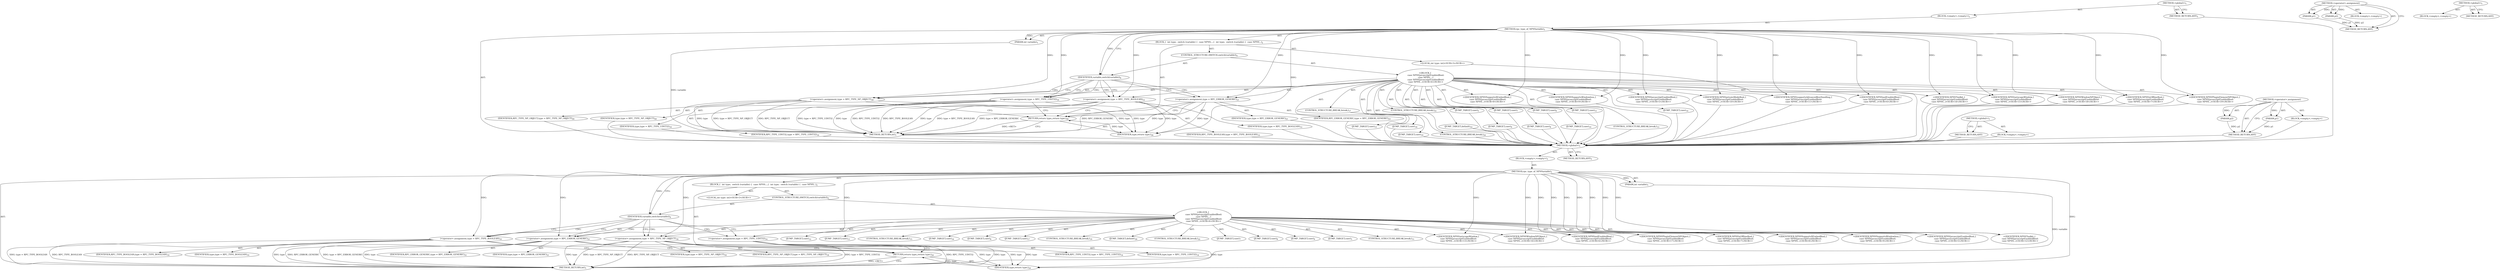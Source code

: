 digraph "&lt;global&gt;" {
vulnerable_6 [label=<(METHOD,&lt;global&gt;)<SUB>1</SUB>>];
vulnerable_7 [label=<(BLOCK,&lt;empty&gt;,&lt;empty&gt;)<SUB>1</SUB>>];
vulnerable_8 [label=<(METHOD,rpc_type_of_NPNVariable)<SUB>1</SUB>>];
vulnerable_9 [label=<(PARAM,int variable)<SUB>1</SUB>>];
vulnerable_10 [label=<(BLOCK,{
  int type;
  switch (variable) {
  case NPNV...,{
  int type;
  switch (variable) {
  case NPNV...)<SUB>2</SUB>>];
vulnerable_11 [label="<(LOCAL,int type: int)<SUB>3</SUB>>"];
vulnerable_12 [label=<(CONTROL_STRUCTURE,SWITCH,switch(variable))<SUB>4</SUB>>];
vulnerable_13 [label=<(IDENTIFIER,variable,switch(variable))<SUB>4</SUB>>];
vulnerable_14 [label="<(BLOCK,{
  case NPNVjavascriptEnabledBool:
  case NPNV...,{
  case NPNVjavascriptEnabledBool:
  case NPNV...)<SUB>4</SUB>>"];
vulnerable_15 [label=<(JUMP_TARGET,case)<SUB>5</SUB>>];
vulnerable_16 [label="<(IDENTIFIER,NPNVjavascriptEnabledBool,{
  case NPNVjavascriptEnabledBool:
  case NPNV...)<SUB>5</SUB>>"];
vulnerable_17 [label=<(JUMP_TARGET,case)<SUB>6</SUB>>];
vulnerable_18 [label="<(IDENTIFIER,NPNVasdEnabledBool,{
  case NPNVjavascriptEnabledBool:
  case NPNV...)<SUB>6</SUB>>"];
vulnerable_19 [label=<(JUMP_TARGET,case)<SUB>7</SUB>>];
vulnerable_20 [label="<(IDENTIFIER,NPNVisOfflineBool,{
  case NPNVjavascriptEnabledBool:
  case NPNV...)<SUB>7</SUB>>"];
vulnerable_21 [label=<(JUMP_TARGET,case)<SUB>8</SUB>>];
vulnerable_22 [label="<(IDENTIFIER,NPNVSupportsXEmbedBool,{
  case NPNVjavascriptEnabledBool:
  case NPNV...)<SUB>8</SUB>>"];
vulnerable_23 [label=<(JUMP_TARGET,case)<SUB>9</SUB>>];
vulnerable_24 [label="<(IDENTIFIER,NPNVSupportsWindowless,{
  case NPNVjavascriptEnabledBool:
  case NPNV...)<SUB>9</SUB>>"];
vulnerable_25 [label=<(&lt;operator&gt;.assignment,type = RPC_TYPE_BOOLEAN)<SUB>10</SUB>>];
vulnerable_26 [label=<(IDENTIFIER,type,type = RPC_TYPE_BOOLEAN)<SUB>10</SUB>>];
vulnerable_27 [label=<(IDENTIFIER,RPC_TYPE_BOOLEAN,type = RPC_TYPE_BOOLEAN)<SUB>10</SUB>>];
vulnerable_28 [label=<(CONTROL_STRUCTURE,BREAK,break;)<SUB>11</SUB>>];
vulnerable_29 [label=<(JUMP_TARGET,case)<SUB>12</SUB>>];
vulnerable_30 [label="<(IDENTIFIER,NPNVToolkit,{
  case NPNVjavascriptEnabledBool:
  case NPNV...)<SUB>12</SUB>>"];
vulnerable_31 [label=<(JUMP_TARGET,case)<SUB>13</SUB>>];
vulnerable_32 [label="<(IDENTIFIER,NPNVnetscapeWindow,{
  case NPNVjavascriptEnabledBool:
  case NPNV...)<SUB>13</SUB>>"];
vulnerable_33 [label=<(&lt;operator&gt;.assignment,type = RPC_TYPE_UINT32)<SUB>14</SUB>>];
vulnerable_34 [label=<(IDENTIFIER,type,type = RPC_TYPE_UINT32)<SUB>14</SUB>>];
vulnerable_35 [label=<(IDENTIFIER,RPC_TYPE_UINT32,type = RPC_TYPE_UINT32)<SUB>14</SUB>>];
vulnerable_36 [label=<(CONTROL_STRUCTURE,BREAK,break;)<SUB>15</SUB>>];
vulnerable_37 [label=<(JUMP_TARGET,case)<SUB>16</SUB>>];
vulnerable_38 [label="<(IDENTIFIER,NPNVWindowNPObject,{
  case NPNVjavascriptEnabledBool:
  case NPNV...)<SUB>16</SUB>>"];
vulnerable_39 [label=<(JUMP_TARGET,case)<SUB>17</SUB>>];
vulnerable_40 [label="<(IDENTIFIER,NPNVPluginElementNPObject,{
  case NPNVjavascriptEnabledBool:
  case NPNV...)<SUB>17</SUB>>"];
vulnerable_41 [label=<(&lt;operator&gt;.assignment,type = RPC_TYPE_NP_OBJECT)<SUB>18</SUB>>];
vulnerable_42 [label=<(IDENTIFIER,type,type = RPC_TYPE_NP_OBJECT)<SUB>18</SUB>>];
vulnerable_43 [label=<(IDENTIFIER,RPC_TYPE_NP_OBJECT,type = RPC_TYPE_NP_OBJECT)<SUB>18</SUB>>];
vulnerable_44 [label=<(CONTROL_STRUCTURE,BREAK,break;)<SUB>19</SUB>>];
vulnerable_45 [label=<(JUMP_TARGET,default)<SUB>20</SUB>>];
vulnerable_46 [label=<(&lt;operator&gt;.assignment,type = RPC_ERROR_GENERIC)<SUB>21</SUB>>];
vulnerable_47 [label=<(IDENTIFIER,type,type = RPC_ERROR_GENERIC)<SUB>21</SUB>>];
vulnerable_48 [label=<(IDENTIFIER,RPC_ERROR_GENERIC,type = RPC_ERROR_GENERIC)<SUB>21</SUB>>];
vulnerable_49 [label=<(CONTROL_STRUCTURE,BREAK,break;)<SUB>22</SUB>>];
vulnerable_50 [label=<(RETURN,return type;,return type;)<SUB>24</SUB>>];
vulnerable_51 [label=<(IDENTIFIER,type,return type;)<SUB>24</SUB>>];
vulnerable_52 [label=<(METHOD_RETURN,int)<SUB>1</SUB>>];
vulnerable_54 [label=<(METHOD_RETURN,ANY)<SUB>1</SUB>>];
vulnerable_69 [label=<(METHOD,&lt;operator&gt;.assignment)>];
vulnerable_70 [label=<(PARAM,p1)>];
vulnerable_71 [label=<(PARAM,p2)>];
vulnerable_72 [label=<(BLOCK,&lt;empty&gt;,&lt;empty&gt;)>];
vulnerable_73 [label=<(METHOD_RETURN,ANY)>];
vulnerable_63 [label=<(METHOD,&lt;global&gt;)<SUB>1</SUB>>];
vulnerable_64 [label=<(BLOCK,&lt;empty&gt;,&lt;empty&gt;)>];
vulnerable_65 [label=<(METHOD_RETURN,ANY)>];
fixed_6 [label=<(METHOD,&lt;global&gt;)<SUB>1</SUB>>];
fixed_7 [label=<(BLOCK,&lt;empty&gt;,&lt;empty&gt;)<SUB>1</SUB>>];
fixed_8 [label=<(METHOD,rpc_type_of_NPNVariable)<SUB>1</SUB>>];
fixed_9 [label=<(PARAM,int variable)<SUB>1</SUB>>];
fixed_10 [label=<(BLOCK,{
  int type;
  switch (variable) {
  case NPNV...,{
  int type;
  switch (variable) {
  case NPNV...)<SUB>2</SUB>>];
fixed_11 [label="<(LOCAL,int type: int)<SUB>3</SUB>>"];
fixed_12 [label=<(CONTROL_STRUCTURE,SWITCH,switch(variable))<SUB>4</SUB>>];
fixed_13 [label=<(IDENTIFIER,variable,switch(variable))<SUB>4</SUB>>];
fixed_14 [label="<(BLOCK,{
  case NPNVjavascriptEnabledBool:
  case NPNV...,{
  case NPNVjavascriptEnabledBool:
  case NPNV...)<SUB>4</SUB>>"];
fixed_15 [label=<(JUMP_TARGET,case)<SUB>5</SUB>>];
fixed_16 [label="<(IDENTIFIER,NPNVjavascriptEnabledBool,{
  case NPNVjavascriptEnabledBool:
  case NPNV...)<SUB>5</SUB>>"];
fixed_17 [label=<(JUMP_TARGET,case)<SUB>6</SUB>>];
fixed_18 [label="<(IDENTIFIER,NPNVasdEnabledBool,{
  case NPNVjavascriptEnabledBool:
  case NPNV...)<SUB>6</SUB>>"];
fixed_19 [label=<(JUMP_TARGET,case)<SUB>7</SUB>>];
fixed_20 [label="<(IDENTIFIER,NPNVisOfflineBool,{
  case NPNVjavascriptEnabledBool:
  case NPNV...)<SUB>7</SUB>>"];
fixed_21 [label=<(JUMP_TARGET,case)<SUB>8</SUB>>];
fixed_22 [label="<(IDENTIFIER,NPNVSupportsXEmbedBool,{
  case NPNVjavascriptEnabledBool:
  case NPNV...)<SUB>8</SUB>>"];
fixed_23 [label=<(JUMP_TARGET,case)<SUB>9</SUB>>];
fixed_24 [label="<(IDENTIFIER,NPNVSupportsWindowless,{
  case NPNVjavascriptEnabledBool:
  case NPNV...)<SUB>9</SUB>>"];
fixed_25 [label=<(JUMP_TARGET,case)<SUB>10</SUB>>];
fixed_26 [label="<(IDENTIFIER,NPNVprivateModeBool,{
  case NPNVjavascriptEnabledBool:
  case NPNV...)<SUB>10</SUB>>"];
fixed_27 [label=<(JUMP_TARGET,case)<SUB>11</SUB>>];
fixed_28 [label="<(IDENTIFIER,NPNVsupportsAdvancedKeyHandling,{
  case NPNVjavascriptEnabledBool:
  case NPNV...)<SUB>11</SUB>>"];
fixed_29 [label=<(&lt;operator&gt;.assignment,type = RPC_TYPE_BOOLEAN)<SUB>12</SUB>>];
fixed_30 [label=<(IDENTIFIER,type,type = RPC_TYPE_BOOLEAN)<SUB>12</SUB>>];
fixed_31 [label=<(IDENTIFIER,RPC_TYPE_BOOLEAN,type = RPC_TYPE_BOOLEAN)<SUB>12</SUB>>];
fixed_32 [label=<(CONTROL_STRUCTURE,BREAK,break;)<SUB>13</SUB>>];
fixed_33 [label=<(JUMP_TARGET,case)<SUB>14</SUB>>];
fixed_34 [label="<(IDENTIFIER,NPNVToolkit,{
  case NPNVjavascriptEnabledBool:
  case NPNV...)<SUB>14</SUB>>"];
fixed_35 [label=<(JUMP_TARGET,case)<SUB>15</SUB>>];
fixed_36 [label="<(IDENTIFIER,NPNVnetscapeWindow,{
  case NPNVjavascriptEnabledBool:
  case NPNV...)<SUB>15</SUB>>"];
fixed_37 [label=<(&lt;operator&gt;.assignment,type = RPC_TYPE_UINT32)<SUB>16</SUB>>];
fixed_38 [label=<(IDENTIFIER,type,type = RPC_TYPE_UINT32)<SUB>16</SUB>>];
fixed_39 [label=<(IDENTIFIER,RPC_TYPE_UINT32,type = RPC_TYPE_UINT32)<SUB>16</SUB>>];
fixed_40 [label=<(CONTROL_STRUCTURE,BREAK,break;)<SUB>17</SUB>>];
fixed_41 [label=<(JUMP_TARGET,case)<SUB>18</SUB>>];
fixed_42 [label="<(IDENTIFIER,NPNVWindowNPObject,{
  case NPNVjavascriptEnabledBool:
  case NPNV...)<SUB>18</SUB>>"];
fixed_43 [label=<(JUMP_TARGET,case)<SUB>19</SUB>>];
fixed_44 [label="<(IDENTIFIER,NPNVPluginElementNPObject,{
  case NPNVjavascriptEnabledBool:
  case NPNV...)<SUB>19</SUB>>"];
fixed_45 [label=<(&lt;operator&gt;.assignment,type = RPC_TYPE_NP_OBJECT)<SUB>20</SUB>>];
fixed_46 [label=<(IDENTIFIER,type,type = RPC_TYPE_NP_OBJECT)<SUB>20</SUB>>];
fixed_47 [label=<(IDENTIFIER,RPC_TYPE_NP_OBJECT,type = RPC_TYPE_NP_OBJECT)<SUB>20</SUB>>];
fixed_48 [label=<(CONTROL_STRUCTURE,BREAK,break;)<SUB>21</SUB>>];
fixed_49 [label=<(JUMP_TARGET,default)<SUB>22</SUB>>];
fixed_50 [label=<(&lt;operator&gt;.assignment,type = RPC_ERROR_GENERIC)<SUB>23</SUB>>];
fixed_51 [label=<(IDENTIFIER,type,type = RPC_ERROR_GENERIC)<SUB>23</SUB>>];
fixed_52 [label=<(IDENTIFIER,RPC_ERROR_GENERIC,type = RPC_ERROR_GENERIC)<SUB>23</SUB>>];
fixed_53 [label=<(CONTROL_STRUCTURE,BREAK,break;)<SUB>24</SUB>>];
fixed_54 [label=<(RETURN,return type;,return type;)<SUB>26</SUB>>];
fixed_55 [label=<(IDENTIFIER,type,return type;)<SUB>26</SUB>>];
fixed_56 [label=<(METHOD_RETURN,int)<SUB>1</SUB>>];
fixed_58 [label=<(METHOD_RETURN,ANY)<SUB>1</SUB>>];
fixed_73 [label=<(METHOD,&lt;operator&gt;.assignment)>];
fixed_74 [label=<(PARAM,p1)>];
fixed_75 [label=<(PARAM,p2)>];
fixed_76 [label=<(BLOCK,&lt;empty&gt;,&lt;empty&gt;)>];
fixed_77 [label=<(METHOD_RETURN,ANY)>];
fixed_67 [label=<(METHOD,&lt;global&gt;)<SUB>1</SUB>>];
fixed_68 [label=<(BLOCK,&lt;empty&gt;,&lt;empty&gt;)>];
fixed_69 [label=<(METHOD_RETURN,ANY)>];
vulnerable_6 -> vulnerable_7  [key=0, label="AST: "];
vulnerable_6 -> vulnerable_54  [key=0, label="AST: "];
vulnerable_6 -> vulnerable_54  [key=1, label="CFG: "];
vulnerable_7 -> vulnerable_8  [key=0, label="AST: "];
vulnerable_8 -> vulnerable_9  [key=0, label="AST: "];
vulnerable_8 -> vulnerable_9  [key=1, label="DDG: "];
vulnerable_8 -> vulnerable_10  [key=0, label="AST: "];
vulnerable_8 -> vulnerable_52  [key=0, label="AST: "];
vulnerable_8 -> vulnerable_13  [key=0, label="CFG: "];
vulnerable_8 -> vulnerable_13  [key=1, label="DDG: "];
vulnerable_8 -> vulnerable_51  [key=0, label="DDG: "];
vulnerable_8 -> vulnerable_16  [key=0, label="DDG: "];
vulnerable_8 -> vulnerable_18  [key=0, label="DDG: "];
vulnerable_8 -> vulnerable_20  [key=0, label="DDG: "];
vulnerable_8 -> vulnerable_22  [key=0, label="DDG: "];
vulnerable_8 -> vulnerable_24  [key=0, label="DDG: "];
vulnerable_8 -> vulnerable_25  [key=0, label="DDG: "];
vulnerable_8 -> vulnerable_30  [key=0, label="DDG: "];
vulnerable_8 -> vulnerable_32  [key=0, label="DDG: "];
vulnerable_8 -> vulnerable_33  [key=0, label="DDG: "];
vulnerable_8 -> vulnerable_38  [key=0, label="DDG: "];
vulnerable_8 -> vulnerable_40  [key=0, label="DDG: "];
vulnerable_8 -> vulnerable_41  [key=0, label="DDG: "];
vulnerable_8 -> vulnerable_46  [key=0, label="DDG: "];
vulnerable_9 -> vulnerable_52  [key=0, label="DDG: variable"];
vulnerable_10 -> vulnerable_11  [key=0, label="AST: "];
vulnerable_10 -> vulnerable_12  [key=0, label="AST: "];
vulnerable_10 -> vulnerable_50  [key=0, label="AST: "];
vulnerable_12 -> vulnerable_13  [key=0, label="AST: "];
vulnerable_12 -> vulnerable_14  [key=0, label="AST: "];
vulnerable_13 -> vulnerable_25  [key=0, label="CFG: "];
vulnerable_13 -> vulnerable_25  [key=1, label="CDG: "];
vulnerable_13 -> vulnerable_33  [key=0, label="CFG: "];
vulnerable_13 -> vulnerable_33  [key=1, label="CDG: "];
vulnerable_13 -> vulnerable_41  [key=0, label="CFG: "];
vulnerable_13 -> vulnerable_41  [key=1, label="CDG: "];
vulnerable_13 -> vulnerable_46  [key=0, label="CFG: "];
vulnerable_13 -> vulnerable_46  [key=1, label="CDG: "];
vulnerable_14 -> vulnerable_15  [key=0, label="AST: "];
vulnerable_14 -> vulnerable_16  [key=0, label="AST: "];
vulnerable_14 -> vulnerable_17  [key=0, label="AST: "];
vulnerable_14 -> vulnerable_18  [key=0, label="AST: "];
vulnerable_14 -> vulnerable_19  [key=0, label="AST: "];
vulnerable_14 -> vulnerable_20  [key=0, label="AST: "];
vulnerable_14 -> vulnerable_21  [key=0, label="AST: "];
vulnerable_14 -> vulnerable_22  [key=0, label="AST: "];
vulnerable_14 -> vulnerable_23  [key=0, label="AST: "];
vulnerable_14 -> vulnerable_24  [key=0, label="AST: "];
vulnerable_14 -> vulnerable_25  [key=0, label="AST: "];
vulnerable_14 -> vulnerable_28  [key=0, label="AST: "];
vulnerable_14 -> vulnerable_29  [key=0, label="AST: "];
vulnerable_14 -> vulnerable_30  [key=0, label="AST: "];
vulnerable_14 -> vulnerable_31  [key=0, label="AST: "];
vulnerable_14 -> vulnerable_32  [key=0, label="AST: "];
vulnerable_14 -> vulnerable_33  [key=0, label="AST: "];
vulnerable_14 -> vulnerable_36  [key=0, label="AST: "];
vulnerable_14 -> vulnerable_37  [key=0, label="AST: "];
vulnerable_14 -> vulnerable_38  [key=0, label="AST: "];
vulnerable_14 -> vulnerable_39  [key=0, label="AST: "];
vulnerable_14 -> vulnerable_40  [key=0, label="AST: "];
vulnerable_14 -> vulnerable_41  [key=0, label="AST: "];
vulnerable_14 -> vulnerable_44  [key=0, label="AST: "];
vulnerable_14 -> vulnerable_45  [key=0, label="AST: "];
vulnerable_14 -> vulnerable_46  [key=0, label="AST: "];
vulnerable_14 -> vulnerable_49  [key=0, label="AST: "];
vulnerable_25 -> vulnerable_26  [key=0, label="AST: "];
vulnerable_25 -> vulnerable_27  [key=0, label="AST: "];
vulnerable_25 -> vulnerable_50  [key=0, label="CFG: "];
vulnerable_25 -> vulnerable_52  [key=0, label="DDG: type"];
vulnerable_25 -> vulnerable_52  [key=1, label="DDG: type = RPC_TYPE_BOOLEAN"];
vulnerable_25 -> vulnerable_52  [key=2, label="DDG: RPC_TYPE_BOOLEAN"];
vulnerable_25 -> vulnerable_51  [key=0, label="DDG: type"];
vulnerable_33 -> vulnerable_34  [key=0, label="AST: "];
vulnerable_33 -> vulnerable_35  [key=0, label="AST: "];
vulnerable_33 -> vulnerable_50  [key=0, label="CFG: "];
vulnerable_33 -> vulnerable_52  [key=0, label="DDG: type"];
vulnerable_33 -> vulnerable_52  [key=1, label="DDG: type = RPC_TYPE_UINT32"];
vulnerable_33 -> vulnerable_52  [key=2, label="DDG: RPC_TYPE_UINT32"];
vulnerable_33 -> vulnerable_51  [key=0, label="DDG: type"];
vulnerable_41 -> vulnerable_42  [key=0, label="AST: "];
vulnerable_41 -> vulnerable_43  [key=0, label="AST: "];
vulnerable_41 -> vulnerable_50  [key=0, label="CFG: "];
vulnerable_41 -> vulnerable_52  [key=0, label="DDG: type"];
vulnerable_41 -> vulnerable_52  [key=1, label="DDG: type = RPC_TYPE_NP_OBJECT"];
vulnerable_41 -> vulnerable_52  [key=2, label="DDG: RPC_TYPE_NP_OBJECT"];
vulnerable_41 -> vulnerable_51  [key=0, label="DDG: type"];
vulnerable_46 -> vulnerable_47  [key=0, label="AST: "];
vulnerable_46 -> vulnerable_48  [key=0, label="AST: "];
vulnerable_46 -> vulnerable_50  [key=0, label="CFG: "];
vulnerable_46 -> vulnerable_52  [key=0, label="DDG: type"];
vulnerable_46 -> vulnerable_52  [key=1, label="DDG: type = RPC_ERROR_GENERIC"];
vulnerable_46 -> vulnerable_52  [key=2, label="DDG: RPC_ERROR_GENERIC"];
vulnerable_46 -> vulnerable_51  [key=0, label="DDG: type"];
vulnerable_50 -> vulnerable_51  [key=0, label="AST: "];
vulnerable_50 -> vulnerable_52  [key=0, label="CFG: "];
vulnerable_50 -> vulnerable_52  [key=1, label="DDG: &lt;RET&gt;"];
vulnerable_51 -> vulnerable_50  [key=0, label="DDG: type"];
vulnerable_69 -> vulnerable_70  [key=0, label="AST: "];
vulnerable_69 -> vulnerable_70  [key=1, label="DDG: "];
vulnerable_69 -> vulnerable_72  [key=0, label="AST: "];
vulnerable_69 -> vulnerable_71  [key=0, label="AST: "];
vulnerable_69 -> vulnerable_71  [key=1, label="DDG: "];
vulnerable_69 -> vulnerable_73  [key=0, label="AST: "];
vulnerable_69 -> vulnerable_73  [key=1, label="CFG: "];
vulnerable_70 -> vulnerable_73  [key=0, label="DDG: p1"];
vulnerable_71 -> vulnerable_73  [key=0, label="DDG: p2"];
vulnerable_63 -> vulnerable_64  [key=0, label="AST: "];
vulnerable_63 -> vulnerable_65  [key=0, label="AST: "];
vulnerable_63 -> vulnerable_65  [key=1, label="CFG: "];
fixed_6 -> fixed_7  [key=0, label="AST: "];
fixed_6 -> fixed_58  [key=0, label="AST: "];
fixed_6 -> fixed_58  [key=1, label="CFG: "];
fixed_7 -> fixed_8  [key=0, label="AST: "];
fixed_8 -> fixed_9  [key=0, label="AST: "];
fixed_8 -> fixed_9  [key=1, label="DDG: "];
fixed_8 -> fixed_10  [key=0, label="AST: "];
fixed_8 -> fixed_56  [key=0, label="AST: "];
fixed_8 -> fixed_13  [key=0, label="CFG: "];
fixed_8 -> fixed_13  [key=1, label="DDG: "];
fixed_8 -> fixed_55  [key=0, label="DDG: "];
fixed_8 -> fixed_16  [key=0, label="DDG: "];
fixed_8 -> fixed_18  [key=0, label="DDG: "];
fixed_8 -> fixed_20  [key=0, label="DDG: "];
fixed_8 -> fixed_22  [key=0, label="DDG: "];
fixed_8 -> fixed_24  [key=0, label="DDG: "];
fixed_8 -> fixed_26  [key=0, label="DDG: "];
fixed_8 -> fixed_28  [key=0, label="DDG: "];
fixed_8 -> fixed_29  [key=0, label="DDG: "];
fixed_8 -> fixed_34  [key=0, label="DDG: "];
fixed_8 -> fixed_36  [key=0, label="DDG: "];
fixed_8 -> fixed_37  [key=0, label="DDG: "];
fixed_8 -> fixed_42  [key=0, label="DDG: "];
fixed_8 -> fixed_44  [key=0, label="DDG: "];
fixed_8 -> fixed_45  [key=0, label="DDG: "];
fixed_8 -> fixed_50  [key=0, label="DDG: "];
fixed_9 -> fixed_56  [key=0, label="DDG: variable"];
fixed_10 -> fixed_11  [key=0, label="AST: "];
fixed_10 -> fixed_12  [key=0, label="AST: "];
fixed_10 -> fixed_54  [key=0, label="AST: "];
fixed_11 -> vulnerable_6  [key=0];
fixed_12 -> fixed_13  [key=0, label="AST: "];
fixed_12 -> fixed_14  [key=0, label="AST: "];
fixed_13 -> fixed_29  [key=0, label="CFG: "];
fixed_13 -> fixed_29  [key=1, label="CDG: "];
fixed_13 -> fixed_37  [key=0, label="CFG: "];
fixed_13 -> fixed_37  [key=1, label="CDG: "];
fixed_13 -> fixed_45  [key=0, label="CFG: "];
fixed_13 -> fixed_45  [key=1, label="CDG: "];
fixed_13 -> fixed_50  [key=0, label="CFG: "];
fixed_13 -> fixed_50  [key=1, label="CDG: "];
fixed_14 -> fixed_15  [key=0, label="AST: "];
fixed_14 -> fixed_16  [key=0, label="AST: "];
fixed_14 -> fixed_17  [key=0, label="AST: "];
fixed_14 -> fixed_18  [key=0, label="AST: "];
fixed_14 -> fixed_19  [key=0, label="AST: "];
fixed_14 -> fixed_20  [key=0, label="AST: "];
fixed_14 -> fixed_21  [key=0, label="AST: "];
fixed_14 -> fixed_22  [key=0, label="AST: "];
fixed_14 -> fixed_23  [key=0, label="AST: "];
fixed_14 -> fixed_24  [key=0, label="AST: "];
fixed_14 -> fixed_25  [key=0, label="AST: "];
fixed_14 -> fixed_26  [key=0, label="AST: "];
fixed_14 -> fixed_27  [key=0, label="AST: "];
fixed_14 -> fixed_28  [key=0, label="AST: "];
fixed_14 -> fixed_29  [key=0, label="AST: "];
fixed_14 -> fixed_32  [key=0, label="AST: "];
fixed_14 -> fixed_33  [key=0, label="AST: "];
fixed_14 -> fixed_34  [key=0, label="AST: "];
fixed_14 -> fixed_35  [key=0, label="AST: "];
fixed_14 -> fixed_36  [key=0, label="AST: "];
fixed_14 -> fixed_37  [key=0, label="AST: "];
fixed_14 -> fixed_40  [key=0, label="AST: "];
fixed_14 -> fixed_41  [key=0, label="AST: "];
fixed_14 -> fixed_42  [key=0, label="AST: "];
fixed_14 -> fixed_43  [key=0, label="AST: "];
fixed_14 -> fixed_44  [key=0, label="AST: "];
fixed_14 -> fixed_45  [key=0, label="AST: "];
fixed_14 -> fixed_48  [key=0, label="AST: "];
fixed_14 -> fixed_49  [key=0, label="AST: "];
fixed_14 -> fixed_50  [key=0, label="AST: "];
fixed_14 -> fixed_53  [key=0, label="AST: "];
fixed_15 -> vulnerable_6  [key=0];
fixed_16 -> vulnerable_6  [key=0];
fixed_17 -> vulnerable_6  [key=0];
fixed_18 -> vulnerable_6  [key=0];
fixed_19 -> vulnerable_6  [key=0];
fixed_20 -> vulnerable_6  [key=0];
fixed_21 -> vulnerable_6  [key=0];
fixed_22 -> vulnerable_6  [key=0];
fixed_23 -> vulnerable_6  [key=0];
fixed_24 -> vulnerable_6  [key=0];
fixed_25 -> vulnerable_6  [key=0];
fixed_26 -> vulnerable_6  [key=0];
fixed_27 -> vulnerable_6  [key=0];
fixed_28 -> vulnerable_6  [key=0];
fixed_29 -> fixed_30  [key=0, label="AST: "];
fixed_29 -> fixed_31  [key=0, label="AST: "];
fixed_29 -> fixed_54  [key=0, label="CFG: "];
fixed_29 -> fixed_56  [key=0, label="DDG: type"];
fixed_29 -> fixed_56  [key=1, label="DDG: type = RPC_TYPE_BOOLEAN"];
fixed_29 -> fixed_56  [key=2, label="DDG: RPC_TYPE_BOOLEAN"];
fixed_29 -> fixed_55  [key=0, label="DDG: type"];
fixed_30 -> vulnerable_6  [key=0];
fixed_31 -> vulnerable_6  [key=0];
fixed_32 -> vulnerable_6  [key=0];
fixed_33 -> vulnerable_6  [key=0];
fixed_34 -> vulnerable_6  [key=0];
fixed_35 -> vulnerable_6  [key=0];
fixed_36 -> vulnerable_6  [key=0];
fixed_37 -> fixed_38  [key=0, label="AST: "];
fixed_37 -> fixed_39  [key=0, label="AST: "];
fixed_37 -> fixed_54  [key=0, label="CFG: "];
fixed_37 -> fixed_56  [key=0, label="DDG: type"];
fixed_37 -> fixed_56  [key=1, label="DDG: type = RPC_TYPE_UINT32"];
fixed_37 -> fixed_56  [key=2, label="DDG: RPC_TYPE_UINT32"];
fixed_37 -> fixed_55  [key=0, label="DDG: type"];
fixed_38 -> vulnerable_6  [key=0];
fixed_39 -> vulnerable_6  [key=0];
fixed_40 -> vulnerable_6  [key=0];
fixed_41 -> vulnerable_6  [key=0];
fixed_42 -> vulnerable_6  [key=0];
fixed_43 -> vulnerable_6  [key=0];
fixed_44 -> vulnerable_6  [key=0];
fixed_45 -> fixed_46  [key=0, label="AST: "];
fixed_45 -> fixed_47  [key=0, label="AST: "];
fixed_45 -> fixed_54  [key=0, label="CFG: "];
fixed_45 -> fixed_56  [key=0, label="DDG: type"];
fixed_45 -> fixed_56  [key=1, label="DDG: type = RPC_TYPE_NP_OBJECT"];
fixed_45 -> fixed_56  [key=2, label="DDG: RPC_TYPE_NP_OBJECT"];
fixed_45 -> fixed_55  [key=0, label="DDG: type"];
fixed_46 -> vulnerable_6  [key=0];
fixed_47 -> vulnerable_6  [key=0];
fixed_48 -> vulnerable_6  [key=0];
fixed_49 -> vulnerable_6  [key=0];
fixed_50 -> fixed_51  [key=0, label="AST: "];
fixed_50 -> fixed_52  [key=0, label="AST: "];
fixed_50 -> fixed_54  [key=0, label="CFG: "];
fixed_50 -> fixed_56  [key=0, label="DDG: type"];
fixed_50 -> fixed_56  [key=1, label="DDG: type = RPC_ERROR_GENERIC"];
fixed_50 -> fixed_56  [key=2, label="DDG: RPC_ERROR_GENERIC"];
fixed_50 -> fixed_55  [key=0, label="DDG: type"];
fixed_51 -> vulnerable_6  [key=0];
fixed_52 -> vulnerable_6  [key=0];
fixed_53 -> vulnerable_6  [key=0];
fixed_54 -> fixed_55  [key=0, label="AST: "];
fixed_54 -> fixed_56  [key=0, label="CFG: "];
fixed_54 -> fixed_56  [key=1, label="DDG: &lt;RET&gt;"];
fixed_55 -> fixed_54  [key=0, label="DDG: type"];
fixed_56 -> vulnerable_6  [key=0];
fixed_58 -> vulnerable_6  [key=0];
fixed_73 -> fixed_74  [key=0, label="AST: "];
fixed_73 -> fixed_74  [key=1, label="DDG: "];
fixed_73 -> fixed_76  [key=0, label="AST: "];
fixed_73 -> fixed_75  [key=0, label="AST: "];
fixed_73 -> fixed_75  [key=1, label="DDG: "];
fixed_73 -> fixed_77  [key=0, label="AST: "];
fixed_73 -> fixed_77  [key=1, label="CFG: "];
fixed_74 -> fixed_77  [key=0, label="DDG: p1"];
fixed_75 -> fixed_77  [key=0, label="DDG: p2"];
fixed_76 -> vulnerable_6  [key=0];
fixed_77 -> vulnerable_6  [key=0];
fixed_67 -> fixed_68  [key=0, label="AST: "];
fixed_67 -> fixed_69  [key=0, label="AST: "];
fixed_67 -> fixed_69  [key=1, label="CFG: "];
fixed_68 -> vulnerable_6  [key=0];
fixed_69 -> vulnerable_6  [key=0];
}

